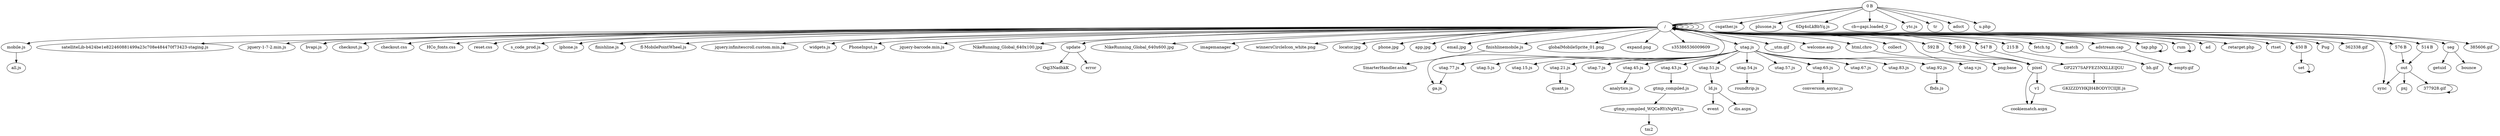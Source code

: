 digraph G {
ratio=compress;
concentrate=true;
"/" -> "/";
"/" -> "mobile.js";
"/" -> "satelliteLib-b424be1e822460881499a23c708e484470f73423-staging.js";
"/" -> "jquery-1-7-2.min.js";
"/" -> "bvapi.js";
"/" -> "checkout.js";
"/" -> "checkout.css";
"/" -> "HCo_fonts.css";
"/" -> "reset.css";
"0 B" -> "csgather.js";
"/" -> "s_code_prod.js";
"/" -> "iphone.js";
"/" -> "finishline.js";
"/" -> "fl-MobilePointWheel.js";
"/" -> "jquery.infinitescroll.custom.min.js";
"/" -> "widgets.js";
"/" -> "PhoneInput.js";
"/" -> "jquery-barcode.min.js";
"/" -> "NikeRunning_Global_640x100.jpg";
"/" -> "update";
"/" -> "NikeRunning_Global_640x600.jpg";
"/" -> "imagemanager";
"/" -> "winnersCircleIcon_white.png";
"/" -> "locator.jpg";
"/" -> "phone.jpg";
"/" -> "app.jpg";
"/" -> "email.jpg";
"/" -> "finishlinemobile.js";
"mobile.js" -> "all.js";
"0 B" -> "plusone.js";
"/" -> "globalMobileSprite_01.png";
"/" -> "expand.png";
"update" -> "Oqj3NadhkK";
"/" -> "s35386536009609";
"finishlinemobile.js" -> "SmarterHandler.ashx";
"/" -> "ga.js";
"/" -> "utag.js";
"/" -> "__utm.gif";
"utag.js" -> "utag.5.js";
"utag.js" -> "utag.15.js";
"utag.js" -> "utag.21.js";
"utag.js" -> "utag.7.js";
"0 B" -> "6Dg4oLkBbYq.js";
"utag.js" -> "utag.45.js";
"utag.js" -> "utag.43.js";
"utag.js" -> "utag.51.js";
"utag.js" -> "utag.54.js";
"utag.js" -> "utag.57.js";
"utag.js" -> "utag.65.js";
"utag.js" -> "utag.67.js";
"utag.js" -> "utag.77.js";
"utag.js" -> "utag.83.js";
"utag.js" -> "utag.92.js";
"update" -> "error";
"utag.21.js" -> "quant.js";
"utag.43.js" -> "gtmp_compiled.js";
"utag.45.js" -> "analytics.js";
"0 B" -> "cb=gapi.loaded_0";
"/" -> "welcome.asp";
"utag.51.js" -> "ld.js";
"html,chro" -> "png;base";
"0 B" -> "ytc.js";
"utag.54.js" -> "roundtrip.js";
"utag.92.js" -> "fbds.js";
"utag.77.js" -> "ga.js";
"utag.65.js" -> "conversion_async.js";
"utag.js" -> "utag.v.js";
"/" -> "collect";
"/" -> "pixel";
"gtmp_compiled.js" -> "gtmp_compiled_WQCeRYzNgWI.js";
"ld.js" -> "event";
"0 B" -> "/";
"0 B" -> "/";
"0 B" -> "/";
"0 B" -> "/";
"547 B" -> "GP22Y7SAFFEZ5NXLLEIJGU";
"/" -> "/";
"ld.js" -> "dis.aspx";
"GP22Y7SAFFEZ5NXLLEIJGU" -> "GKIZZDYHKJH4BODYTCIIJE.js";
"/" -> "/";
"215 B" -> "bh.gif";
"/" -> "fetch.tg";
"/" -> "match";
"/" -> "adstream.cap";
"/" -> "tap.php";
"0 B" -> "tr";
"tap.php" -> "tap.php";
"/" -> "/";
"/" -> "rum";
"/" -> "ad";
"adstream.cap" -> "empty.gif";
"gtmp_compiled_WQCeRYzNgWI.js" -> "tm2";
"/" -> "retarget.php";
"/" -> "rtset";
"450 B" -> "set";
"/" -> "Pug";
"/" -> "362338.gif";
"/" -> "sync";
"/" -> "seg";
"592 B" -> "pixel";
"rum" -> "rum";
"/" -> "385606.gif";
"set" -> "set";
"/" -> "pixel";
"576 B" -> "out";
"seg" -> "getuid";
"pixel" -> "v1";
"pixel" -> "cookiematch.aspx";
"760 B" -> "pixel";
"out" -> "pxj";
"0 B" -> "adsct";
"0 B" -> "u.php";
"out" -> "sync";
"out" -> "377928.gif";
"v1" -> "cookiematch.aspx";
"/" -> "/";
"/" -> "fetch.tg";
"514 B" -> "out";
"/" -> "seg";
"/" -> "tap.php";
"pixel" -> "v1";
"215 B" -> "bh.gif";
"/" -> "/";
"seg" -> "bounce";
"/" -> "pixel";
"377928.gif" -> "377928.gif";
"/" -> "tap.php";
"pixel" -> "cookiematch.aspx";
"0 B" -> "u.php";
"/" -> "576 B";
"/" -> "html,chro";
"/" -> "450 B";
"/" -> "592 B";
"/" -> "514 B";
"/" -> "215 B";
"/" -> "760 B";
"/" -> "547 B";
}
